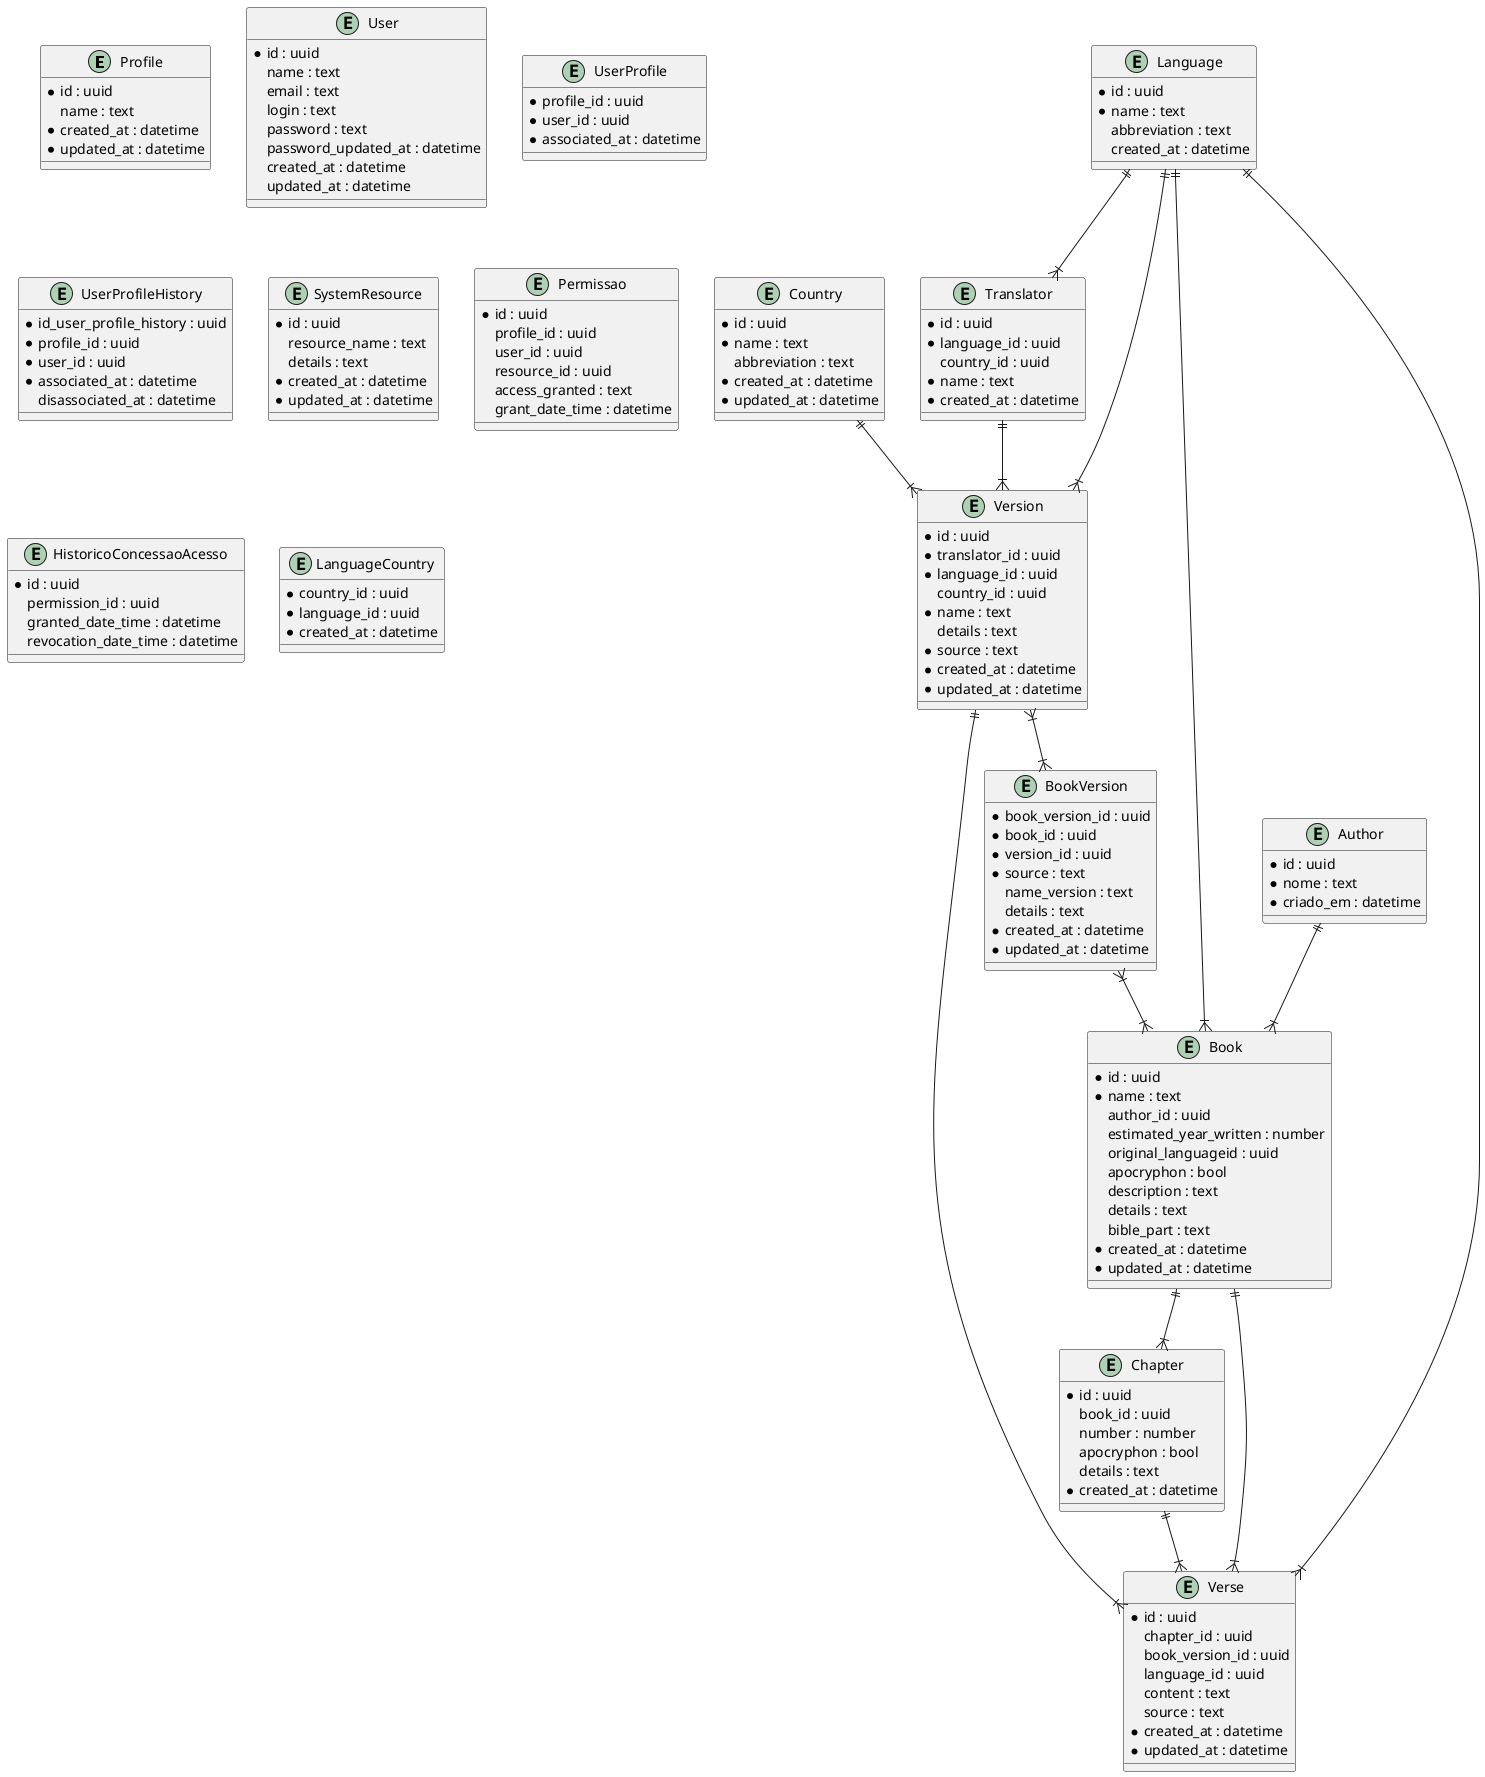 @startuml
entity Profile {
	*id : uuid
	name : text
	*created_at : datetime
	*updated_at : datetime
}
entity User {
	*id : uuid
	name : text
	email : text
	login : text
	password : text
	password_updated_at : datetime
	created_at : datetime
	updated_at : datetime
}
entity UserProfile {
	*profile_id : uuid
	*user_id : uuid
	*associated_at : datetime
}
entity UserProfileHistory {
	*id_user_profile_history : uuid
	*profile_id : uuid
	*user_id : uuid
	*associated_at : datetime
	disassociated_at : datetime
}
entity SystemResource {
	*id : uuid
	resource_name : text
	details : text
	*created_at : datetime
	*updated_at : datetime
}
entity Permissao {
	*id : uuid
	profile_id : uuid
	user_id : uuid
	resource_id : uuid
	access_granted : text
	grant_date_time : datetime
}
entity HistoricoConcessaoAcesso {
	*id : uuid
	permission_id : uuid
	granted_date_time : datetime
	revocation_date_time : datetime
}
entity Country {
	*id : uuid
	*name : text
	abbreviation : text
	*created_at : datetime
	*updated_at : datetime
}
entity Language {
	*id : uuid
	*name : text
	abbreviation : text
	created_at : datetime
}
entity LanguageCountry {
	*country_id : uuid
	*language_id : uuid
	*created_at : datetime
}

entity Translator {
	*id : uuid
	*language_id : uuid
	country_id : uuid
	*name : text
	*created_at : datetime
}

Language ||--|{ Translator

entity Author {
	*id : uuid
	*nome : text
	*criado_em : datetime
}

entity Version {
	*id : uuid
	*translator_id : uuid
	*language_id : uuid
	country_id : uuid
	*name : text
	details : text
	*source : text
	*created_at : datetime
	*updated_at : datetime
}

Language ||--|{ Version
Translator ||--|{ Version
Country ||--|{ Version

entity BookVersion {
	*book_version_id : uuid
	*book_id : uuid
	*version_id : uuid
	*source : text
	name_version : text
	details : text
	*created_at : datetime
	*updated_at : datetime
}
entity Book {
	*id : uuid
	*name : text
	author_id : uuid
	estimated_year_written : number
	original_languageid : uuid
	apocryphon : bool
	description : text
	details : text
	bible_part : text
	*created_at : datetime
	*updated_at : datetime
}

Author ||--|{ Book
Language ||--|{ Book
BookVersion }|--|{ Book
Version }|--|{ BookVersion

entity Chapter {
	*id : uuid
	book_id : uuid
	number : number
	apocryphon : bool
	details : text
	*created_at : datetime
}

Book ||--|{ Chapter

entity Verse {
	*id : uuid
	chapter_id : uuid
	book_version_id : uuid
	language_id : uuid
	content : text
	source : text
	*created_at : datetime
	*updated_at : datetime
}

Chapter ||--|{ Verse
Book ||--|{ Verse
Version ||--|{ Verse
Language ||--|{ Verse
@enduml